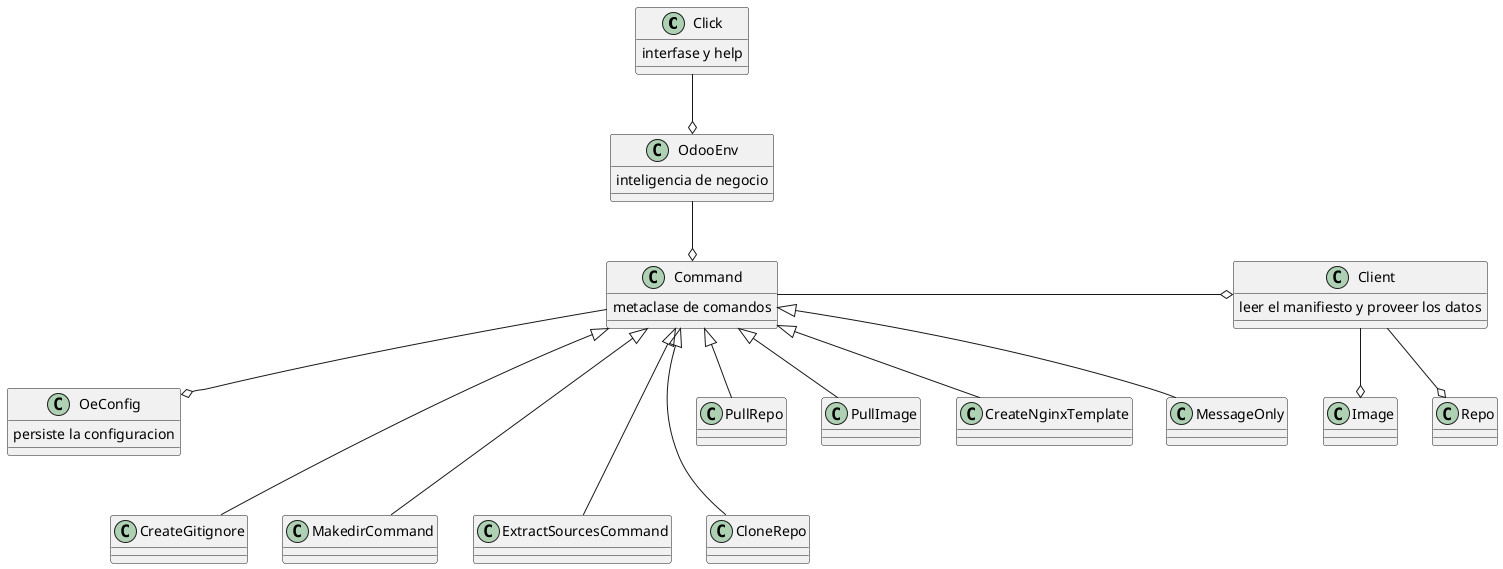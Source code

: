 @startuml grafico

class Click {
    interfase y help
}
class Client {
    leer el manifiesto y proveer los datos
}
class OdooEnv {
    inteligencia de negocio
}
class Command {
    metaclase de comandos
}
class OeConfig {
    persiste la configuracion
}

class CreateGitignore
class MakedirCommand
class ExtractSourcesCommand
class CloneRepo
class PullRepo
class PullImage
class CreateNginxTemplate
class MessageOnly
class Image
class Repo

Client --o Image
Client --o Repo
Click --o OdooEnv
OdooEnv --o Command
Command -r-o Client
Command --o OeConfig

Command <|--- CreateGitignore
Command <|--- MakedirCommand
Command <|-- PullRepo
Command <|-- PullImage
Command <|--- ExtractSourcesCommand
Command <|-- CreateNginxTemplate
Command <|-- MessageOnly
Command <|--- CloneRepo

@enduml
